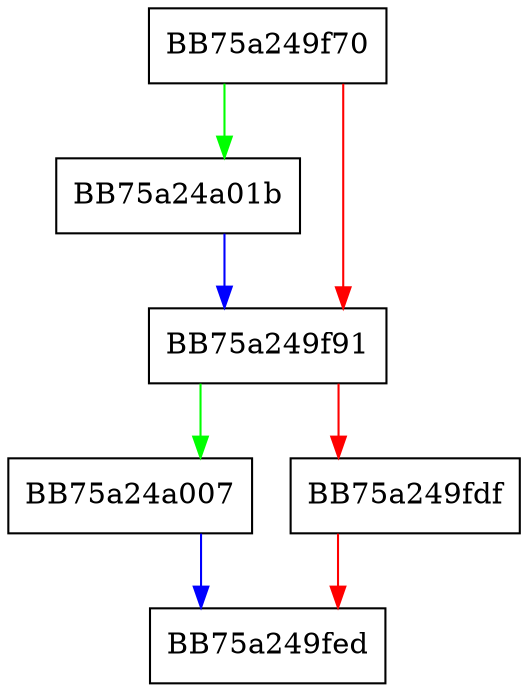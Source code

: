 digraph AddEntry {
  node [shape="box"];
  graph [splines=ortho];
  BB75a249f70 -> BB75a24a01b [color="green"];
  BB75a249f70 -> BB75a249f91 [color="red"];
  BB75a249f91 -> BB75a24a007 [color="green"];
  BB75a249f91 -> BB75a249fdf [color="red"];
  BB75a249fdf -> BB75a249fed [color="red"];
  BB75a24a007 -> BB75a249fed [color="blue"];
  BB75a24a01b -> BB75a249f91 [color="blue"];
}